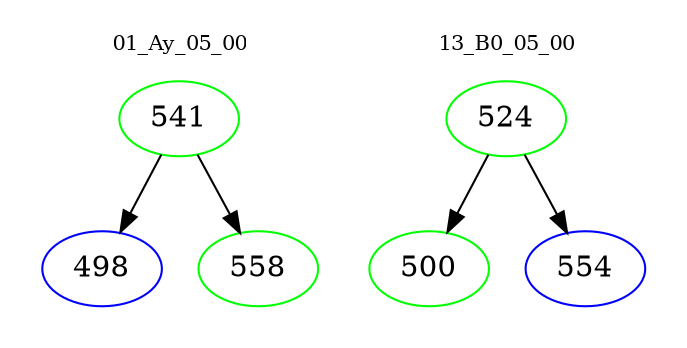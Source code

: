 digraph{
subgraph cluster_0 {
color = white
label = "01_Ay_05_00";
fontsize=10;
T0_541 [label="541", color="green"]
T0_541 -> T0_498 [color="black"]
T0_498 [label="498", color="blue"]
T0_541 -> T0_558 [color="black"]
T0_558 [label="558", color="green"]
}
subgraph cluster_1 {
color = white
label = "13_B0_05_00";
fontsize=10;
T1_524 [label="524", color="green"]
T1_524 -> T1_500 [color="black"]
T1_500 [label="500", color="green"]
T1_524 -> T1_554 [color="black"]
T1_554 [label="554", color="blue"]
}
}
